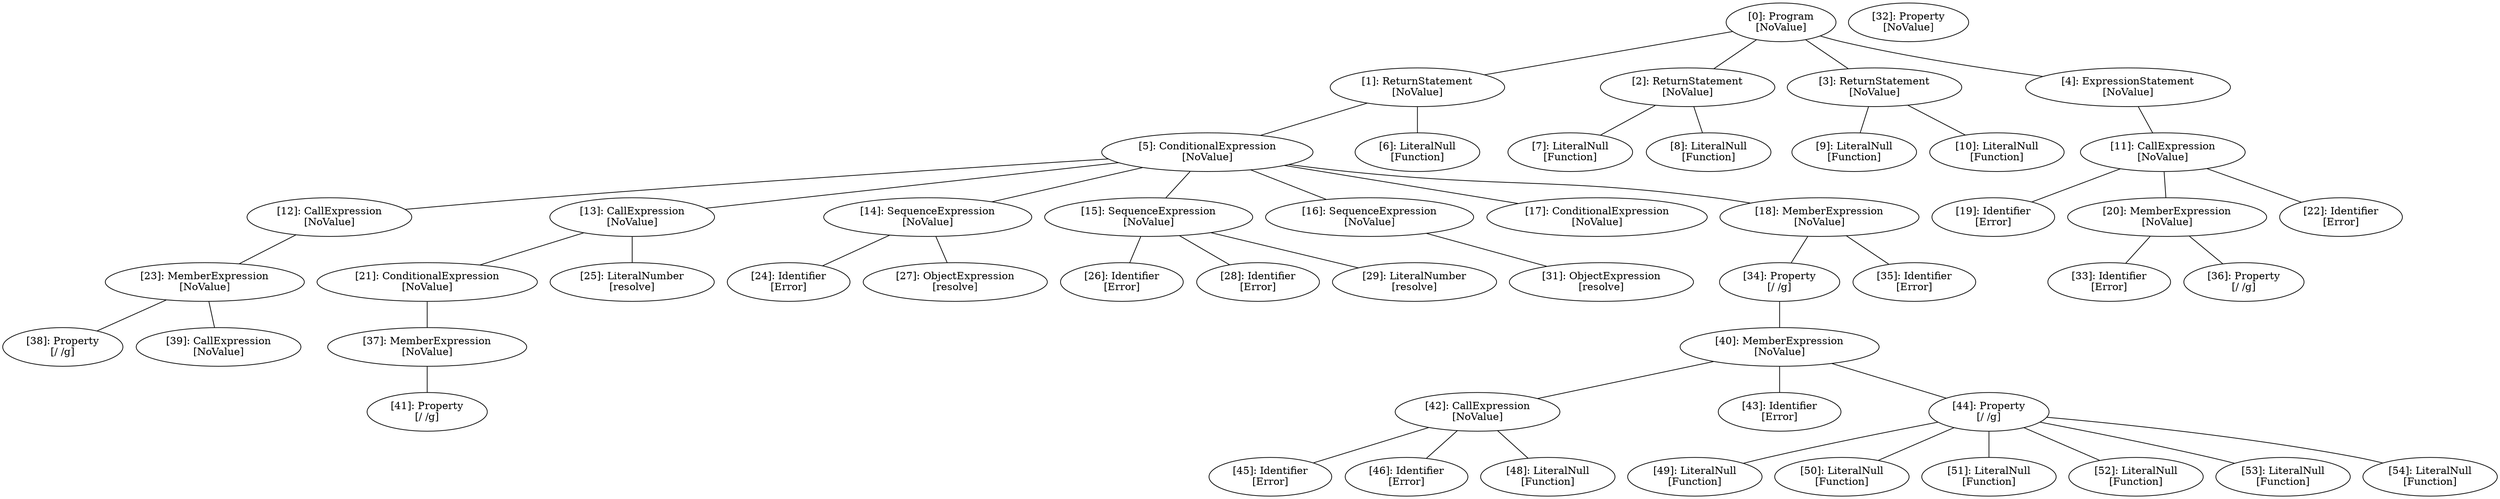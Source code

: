 // Result
graph {
	0 [label="[0]: Program
[NoValue]"]
	1 [label="[1]: ReturnStatement
[NoValue]"]
	2 [label="[2]: ReturnStatement
[NoValue]"]
	3 [label="[3]: ReturnStatement
[NoValue]"]
	4 [label="[4]: ExpressionStatement
[NoValue]"]
	5 [label="[5]: ConditionalExpression
[NoValue]"]
	6 [label="[6]: LiteralNull
[Function]"]
	7 [label="[7]: LiteralNull
[Function]"]
	8 [label="[8]: LiteralNull
[Function]"]
	9 [label="[9]: LiteralNull
[Function]"]
	10 [label="[10]: LiteralNull
[Function]"]
	11 [label="[11]: CallExpression
[NoValue]"]
	12 [label="[12]: CallExpression
[NoValue]"]
	13 [label="[13]: CallExpression
[NoValue]"]
	14 [label="[14]: SequenceExpression
[NoValue]"]
	15 [label="[15]: SequenceExpression
[NoValue]"]
	16 [label="[16]: SequenceExpression
[NoValue]"]
	17 [label="[17]: ConditionalExpression
[NoValue]"]
	18 [label="[18]: MemberExpression
[NoValue]"]
	19 [label="[19]: Identifier
[Error]"]
	20 [label="[20]: MemberExpression
[NoValue]"]
	21 [label="[21]: ConditionalExpression
[NoValue]"]
	22 [label="[22]: Identifier
[Error]"]
	23 [label="[23]: MemberExpression
[NoValue]"]
	24 [label="[24]: Identifier
[Error]"]
	25 [label="[25]: LiteralNumber
[resolve]"]
	26 [label="[26]: Identifier
[Error]"]
	27 [label="[27]: ObjectExpression
[resolve]"]
	28 [label="[28]: Identifier
[Error]"]
	29 [label="[29]: LiteralNumber
[resolve]"]
	31 [label="[31]: ObjectExpression
[resolve]"]
	32 [label="[32]: Property
[NoValue]"]
	33 [label="[33]: Identifier
[Error]"]
	34 [label="[34]: Property
[/ /g]"]
	35 [label="[35]: Identifier
[Error]"]
	36 [label="[36]: Property
[/ /g]"]
	37 [label="[37]: MemberExpression
[NoValue]"]
	38 [label="[38]: Property
[/ /g]"]
	39 [label="[39]: CallExpression
[NoValue]"]
	40 [label="[40]: MemberExpression
[NoValue]"]
	41 [label="[41]: Property
[/ /g]"]
	42 [label="[42]: CallExpression
[NoValue]"]
	43 [label="[43]: Identifier
[Error]"]
	44 [label="[44]: Property
[/ /g]"]
	45 [label="[45]: Identifier
[Error]"]
	46 [label="[46]: Identifier
[Error]"]
	48 [label="[48]: LiteralNull
[Function]"]
	49 [label="[49]: LiteralNull
[Function]"]
	50 [label="[50]: LiteralNull
[Function]"]
	51 [label="[51]: LiteralNull
[Function]"]
	52 [label="[52]: LiteralNull
[Function]"]
	53 [label="[53]: LiteralNull
[Function]"]
	54 [label="[54]: LiteralNull
[Function]"]
	0 -- 1
	0 -- 2
	0 -- 3
	0 -- 4
	1 -- 5
	1 -- 6
	2 -- 7
	2 -- 8
	3 -- 9
	3 -- 10
	4 -- 11
	5 -- 12
	5 -- 13
	5 -- 14
	5 -- 15
	5 -- 16
	5 -- 17
	5 -- 18
	11 -- 19
	11 -- 20
	11 -- 22
	12 -- 23
	13 -- 21
	13 -- 25
	14 -- 24
	14 -- 27
	15 -- 26
	15 -- 28
	15 -- 29
	16 -- 31
	18 -- 34
	18 -- 35
	20 -- 33
	20 -- 36
	21 -- 37
	23 -- 38
	23 -- 39
	34 -- 40
	37 -- 41
	40 -- 42
	40 -- 43
	40 -- 44
	42 -- 45
	42 -- 46
	42 -- 48
	44 -- 49
	44 -- 50
	44 -- 51
	44 -- 52
	44 -- 53
	44 -- 54
}
